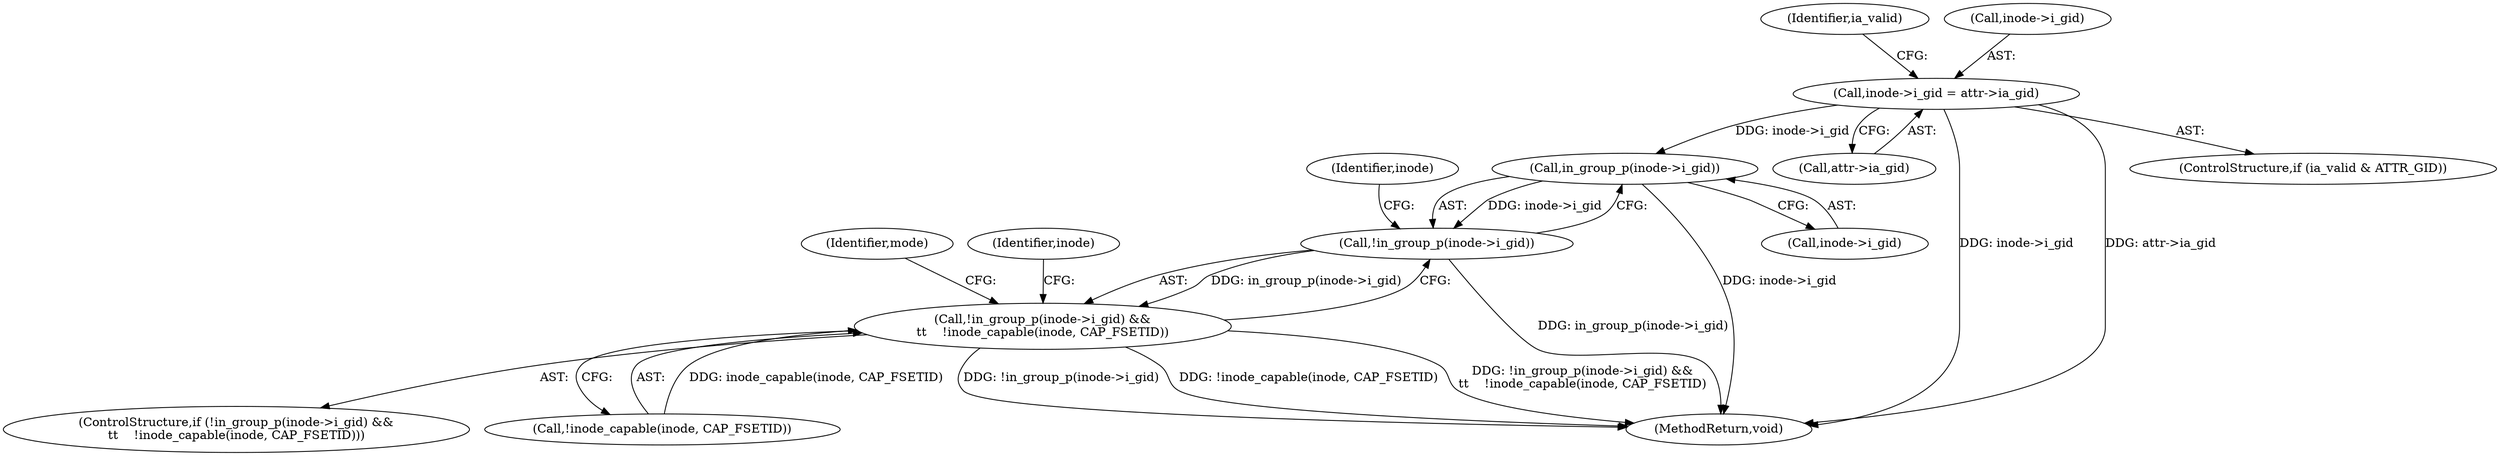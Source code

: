 digraph "0_linux_23adbe12ef7d3d4195e80800ab36b37bee28cd03_0@pointer" {
"1000125" [label="(Call,inode->i_gid = attr->ia_gid)"];
"1000197" [label="(Call,in_group_p(inode->i_gid))"];
"1000196" [label="(Call,!in_group_p(inode->i_gid))"];
"1000195" [label="(Call,!in_group_p(inode->i_gid) &&\n\t\t    !inode_capable(inode, CAP_FSETID))"];
"1000197" [label="(Call,in_group_p(inode->i_gid))"];
"1000201" [label="(Call,!inode_capable(inode, CAP_FSETID))"];
"1000134" [label="(Identifier,ia_valid)"];
"1000129" [label="(Call,attr->ia_gid)"];
"1000203" [label="(Identifier,inode)"];
"1000196" [label="(Call,!in_group_p(inode->i_gid))"];
"1000194" [label="(ControlStructure,if (!in_group_p(inode->i_gid) &&\n\t\t    !inode_capable(inode, CAP_FSETID)))"];
"1000206" [label="(Identifier,mode)"];
"1000125" [label="(Call,inode->i_gid = attr->ia_gid)"];
"1000213" [label="(MethodReturn,void)"];
"1000126" [label="(Call,inode->i_gid)"];
"1000198" [label="(Call,inode->i_gid)"];
"1000195" [label="(Call,!in_group_p(inode->i_gid) &&\n\t\t    !inode_capable(inode, CAP_FSETID))"];
"1000210" [label="(Identifier,inode)"];
"1000121" [label="(ControlStructure,if (ia_valid & ATTR_GID))"];
"1000125" -> "1000121"  [label="AST: "];
"1000125" -> "1000129"  [label="CFG: "];
"1000126" -> "1000125"  [label="AST: "];
"1000129" -> "1000125"  [label="AST: "];
"1000134" -> "1000125"  [label="CFG: "];
"1000125" -> "1000213"  [label="DDG: inode->i_gid"];
"1000125" -> "1000213"  [label="DDG: attr->ia_gid"];
"1000125" -> "1000197"  [label="DDG: inode->i_gid"];
"1000197" -> "1000196"  [label="AST: "];
"1000197" -> "1000198"  [label="CFG: "];
"1000198" -> "1000197"  [label="AST: "];
"1000196" -> "1000197"  [label="CFG: "];
"1000197" -> "1000213"  [label="DDG: inode->i_gid"];
"1000197" -> "1000196"  [label="DDG: inode->i_gid"];
"1000196" -> "1000195"  [label="AST: "];
"1000203" -> "1000196"  [label="CFG: "];
"1000195" -> "1000196"  [label="CFG: "];
"1000196" -> "1000213"  [label="DDG: in_group_p(inode->i_gid)"];
"1000196" -> "1000195"  [label="DDG: in_group_p(inode->i_gid)"];
"1000195" -> "1000194"  [label="AST: "];
"1000195" -> "1000201"  [label="CFG: "];
"1000201" -> "1000195"  [label="AST: "];
"1000206" -> "1000195"  [label="CFG: "];
"1000210" -> "1000195"  [label="CFG: "];
"1000195" -> "1000213"  [label="DDG: !in_group_p(inode->i_gid)"];
"1000195" -> "1000213"  [label="DDG: !inode_capable(inode, CAP_FSETID)"];
"1000195" -> "1000213"  [label="DDG: !in_group_p(inode->i_gid) &&\n\t\t    !inode_capable(inode, CAP_FSETID)"];
"1000201" -> "1000195"  [label="DDG: inode_capable(inode, CAP_FSETID)"];
}
